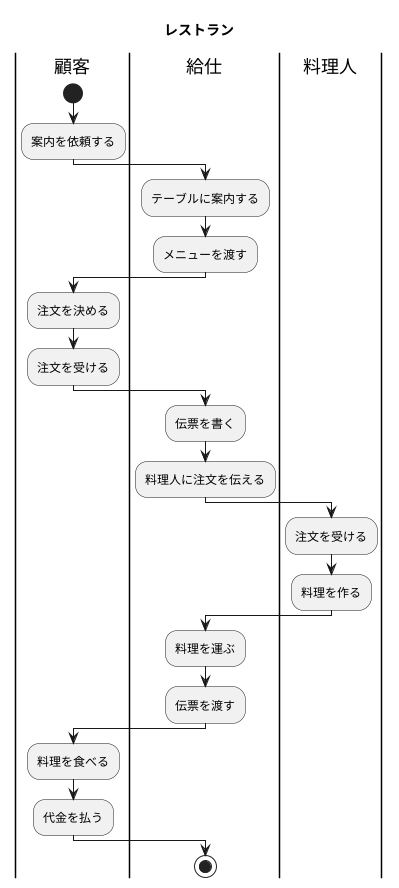 @startuml アクティビティ図
title レストラン
|顧客|
start
:案内を依頼する;
|給仕|
:テーブルに案内する;
:メニューを渡す;
|顧客|
:注文を決める;
:注文を受ける;
|給仕|
:伝票を書く;
:料理人に注文を伝える;
|料理人|
:注文を受ける;
:料理を作る;
|給仕|
:料理を運ぶ;
:伝票を渡す;
|顧客|
:料理を食べる;
:代金を払う;
|給仕|
stop
@enduml
